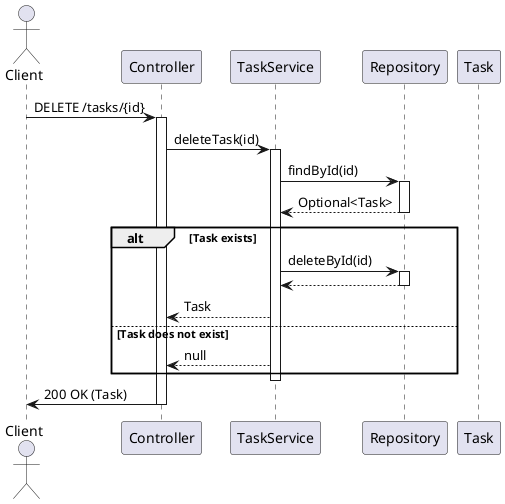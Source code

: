 @startuml
actor Client
participant "Controller" as C
participant "TaskService" as S
participant "Repository" as R
participant "Task" as T

Client -> C: DELETE /tasks/{id}
activate C
C -> S: deleteTask(id)
activate S
S -> R: findById(id)
activate R
R --> S: Optional<Task>
deactivate R

alt Task exists
    S -> R: deleteById(id)
    activate R
    R --> S: 
    deactivate R
    S --> C: Task
else Task does not exist
    S --> C: null
end
deactivate S
C -> Client: 200 OK (Task)
deactivate C
@enduml
